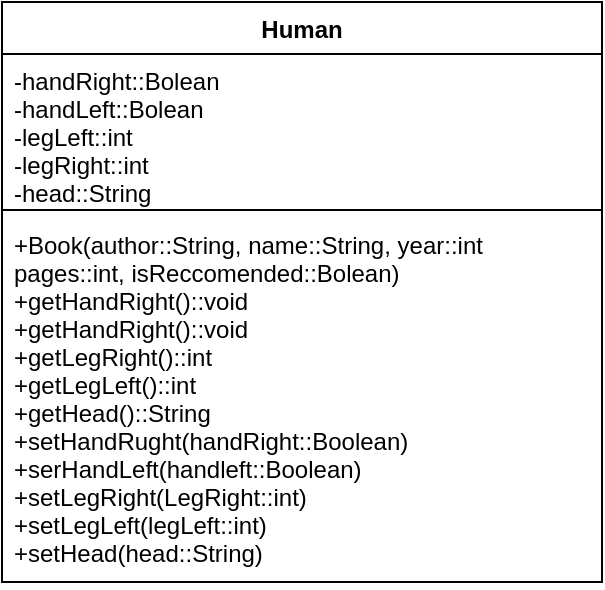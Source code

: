 <mxfile version="13.7.2" type="device"><diagram id="DJoWd2hfNsDUoymKmsCT" name="Page-1"><mxGraphModel dx="1422" dy="713" grid="1" gridSize="10" guides="1" tooltips="1" connect="1" arrows="1" fold="1" page="1" pageScale="1" pageWidth="827" pageHeight="1169" math="0" shadow="0"><root><mxCell id="0"/><mxCell id="1" parent="0"/><mxCell id="ThbBKgw9WVibpOIu36OY-1" value="Human" style="swimlane;fontStyle=1;align=center;verticalAlign=top;childLayout=stackLayout;horizontal=1;startSize=26;horizontalStack=0;resizeParent=1;resizeParentMax=0;resizeLast=0;collapsible=1;marginBottom=0;" vertex="1" parent="1"><mxGeometry x="260" y="360" width="300" height="290" as="geometry"/></mxCell><mxCell id="ThbBKgw9WVibpOIu36OY-2" value="-handRight::Bolean&#10;-handLeft::Bolean&#10;-legLeft::int&#10;-legRight::int&#10;-head::String" style="text;strokeColor=none;fillColor=none;align=left;verticalAlign=top;spacingLeft=4;spacingRight=4;overflow=hidden;rotatable=0;points=[[0,0.5],[1,0.5]];portConstraint=eastwest;" vertex="1" parent="ThbBKgw9WVibpOIu36OY-1"><mxGeometry y="26" width="300" height="74" as="geometry"/></mxCell><mxCell id="ThbBKgw9WVibpOIu36OY-3" value="" style="line;strokeWidth=1;fillColor=none;align=left;verticalAlign=middle;spacingTop=-1;spacingLeft=3;spacingRight=3;rotatable=0;labelPosition=right;points=[];portConstraint=eastwest;" vertex="1" parent="ThbBKgw9WVibpOIu36OY-1"><mxGeometry y="100" width="300" height="8" as="geometry"/></mxCell><mxCell id="ThbBKgw9WVibpOIu36OY-4" value="+Book(author::String, name::String, year::int&#10;pages::int, isReccomended::Bolean)&#10;+getHandRight()::void&#10;+getHandRight()::void&#10;+getLegRight()::int&#10;+getLegLeft()::int&#10;+getHead()::String&#10;+setHandRught(handRight::Boolean)&#10;+serHandLeft(handleft::Boolean)&#10;+setLegRight(LegRight::int)&#10;+setLegLeft(legLeft::int)&#10;+setHead(head::String)" style="text;strokeColor=none;fillColor=none;align=left;verticalAlign=top;spacingLeft=4;spacingRight=4;overflow=hidden;rotatable=0;points=[[0,0.5],[1,0.5]];portConstraint=eastwest;" vertex="1" parent="ThbBKgw9WVibpOIu36OY-1"><mxGeometry y="108" width="300" height="182" as="geometry"/></mxCell></root></mxGraphModel></diagram></mxfile>